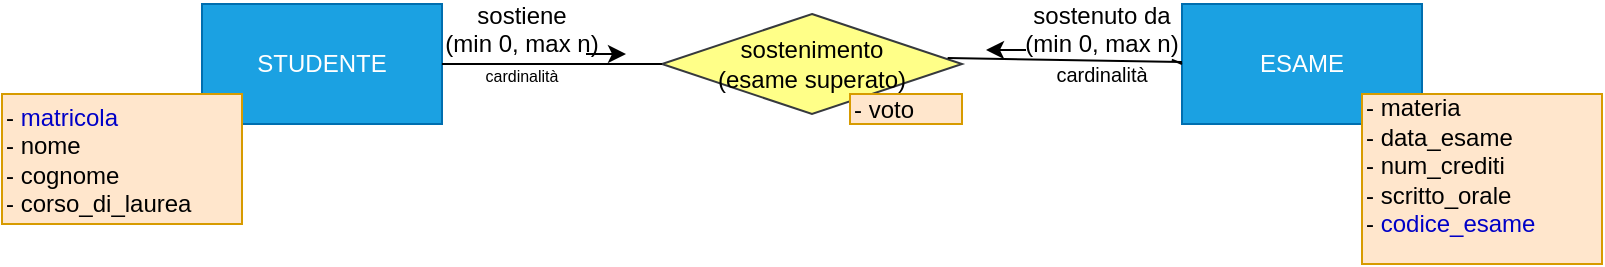 <mxfile version="22.0.3" type="device">
  <diagram name="Pagina-1" id="ZR_6BwqGiIvRILRJ7GTZ">
    <mxGraphModel dx="2245" dy="828" grid="1" gridSize="10" guides="1" tooltips="1" connect="1" arrows="1" fold="1" page="1" pageScale="1" pageWidth="827" pageHeight="1169" math="0" shadow="0">
      <root>
        <mxCell id="0" />
        <mxCell id="1" parent="0" />
        <mxCell id="5pUIbExQR0g4jcvAmIpD-1" value="ESAME" style="rounded=0;whiteSpace=wrap;html=1;fillColor=#1ba1e2;strokeColor=#006EAF;fontColor=#ffffff;" vertex="1" parent="1">
          <mxGeometry x="580" y="370" width="120" height="60" as="geometry" />
        </mxCell>
        <mxCell id="5pUIbExQR0g4jcvAmIpD-2" value="sostenimento&lt;br&gt;(esame superato)" style="rhombus;whiteSpace=wrap;html=1;fillColor=#ffff88;strokeColor=#36393d;" vertex="1" parent="1">
          <mxGeometry x="320" y="375" width="150" height="50" as="geometry" />
        </mxCell>
        <mxCell id="5pUIbExQR0g4jcvAmIpD-3" value="STUDENTE" style="rounded=0;whiteSpace=wrap;html=1;fillColor=#1ba1e2;strokeColor=#006EAF;fontColor=#ffffff;" vertex="1" parent="1">
          <mxGeometry x="90" y="370" width="120" height="60" as="geometry" />
        </mxCell>
        <mxCell id="5pUIbExQR0g4jcvAmIpD-4" value="- &lt;font color=&quot;#0000c7&quot;&gt;matricola&lt;/font&gt;&lt;br&gt;- nome&lt;br&gt;- cognome&lt;br&gt;- corso_di_laurea" style="text;html=1;strokeColor=#d79b00;fillColor=#ffe6cc;align=left;verticalAlign=middle;whiteSpace=wrap;rounded=0;" vertex="1" parent="1">
          <mxGeometry x="-10" y="415" width="120" height="65" as="geometry" />
        </mxCell>
        <mxCell id="5pUIbExQR0g4jcvAmIpD-5" value="&lt;div style=&quot;&quot;&gt;- materia&lt;/div&gt;&lt;div style=&quot;&quot;&gt;- data_esame&lt;/div&gt;&lt;div style=&quot;&quot;&gt;- num_crediti&lt;/div&gt;&lt;div style=&quot;&quot;&gt;- scritto_orale&lt;/div&gt;&lt;div style=&quot;&quot;&gt;- &lt;font color=&quot;#0000c7&quot;&gt;codice_esame&lt;/font&gt;&lt;/div&gt;&lt;div style=&quot;&quot;&gt;&lt;br&gt;&lt;/div&gt;" style="text;html=1;strokeColor=#d79b00;fillColor=#ffe6cc;align=left;verticalAlign=middle;whiteSpace=wrap;rounded=0;" vertex="1" parent="1">
          <mxGeometry x="670" y="415" width="120" height="85" as="geometry" />
        </mxCell>
        <mxCell id="5pUIbExQR0g4jcvAmIpD-6" value="&lt;div style=&quot;&quot;&gt;- voto&lt;/div&gt;" style="text;html=1;strokeColor=#d79b00;fillColor=#ffe6cc;align=left;verticalAlign=middle;whiteSpace=wrap;rounded=0;" vertex="1" parent="1">
          <mxGeometry x="414" y="415" width="56" height="15" as="geometry" />
        </mxCell>
        <mxCell id="5pUIbExQR0g4jcvAmIpD-7" value="" style="endArrow=none;html=1;rounded=0;" edge="1" parent="1" source="5pUIbExQR0g4jcvAmIpD-3">
          <mxGeometry width="50" height="50" relative="1" as="geometry">
            <mxPoint x="390" y="450" as="sourcePoint" />
            <mxPoint x="320" y="400" as="targetPoint" />
          </mxGeometry>
        </mxCell>
        <mxCell id="5pUIbExQR0g4jcvAmIpD-8" value="" style="endArrow=none;html=1;rounded=0;entryX=0;entryY=0.5;entryDx=0;entryDy=0;" edge="1" parent="1" target="5pUIbExQR0g4jcvAmIpD-1">
          <mxGeometry width="50" height="50" relative="1" as="geometry">
            <mxPoint x="574.914" y="397.832" as="sourcePoint" />
            <mxPoint x="590" y="399.5" as="targetPoint" />
          </mxGeometry>
        </mxCell>
        <mxCell id="5pUIbExQR0g4jcvAmIpD-9" value="sostenuto da&lt;br&gt;(min 0, max n)&lt;br&gt;&lt;font style=&quot;font-size: 10px;&quot;&gt;cardinalità&lt;/font&gt;" style="text;html=1;strokeColor=none;fillColor=none;align=center;verticalAlign=middle;whiteSpace=wrap;rounded=0;" vertex="1" parent="1">
          <mxGeometry x="500" y="374.5" width="80" height="30" as="geometry" />
        </mxCell>
        <mxCell id="5pUIbExQR0g4jcvAmIpD-10" value="" style="endArrow=classic;html=1;rounded=0;" edge="1" parent="1">
          <mxGeometry width="50" height="50" relative="1" as="geometry">
            <mxPoint x="282" y="395" as="sourcePoint" />
            <mxPoint x="302" y="395" as="targetPoint" />
          </mxGeometry>
        </mxCell>
        <mxCell id="5pUIbExQR0g4jcvAmIpD-11" value="" style="endArrow=classic;html=1;rounded=0;" edge="1" parent="1">
          <mxGeometry width="50" height="50" relative="1" as="geometry">
            <mxPoint x="502" y="393" as="sourcePoint" />
            <mxPoint x="482" y="393" as="targetPoint" />
          </mxGeometry>
        </mxCell>
        <mxCell id="5pUIbExQR0g4jcvAmIpD-12" value="" style="endArrow=none;html=1;rounded=0;exitX=1;exitY=0.5;exitDx=0;exitDy=0;" edge="1" parent="1" source="5pUIbExQR0g4jcvAmIpD-3" target="5pUIbExQR0g4jcvAmIpD-13">
          <mxGeometry width="50" height="50" relative="1" as="geometry">
            <mxPoint x="210" y="400" as="sourcePoint" />
            <mxPoint x="320" y="400" as="targetPoint" />
          </mxGeometry>
        </mxCell>
        <mxCell id="5pUIbExQR0g4jcvAmIpD-13" value="sostiene&lt;br&gt;(min 0, max n) &lt;font style=&quot;font-size: 8px;&quot;&gt;cardinalità&lt;/font&gt;" style="text;html=1;strokeColor=none;fillColor=none;align=center;verticalAlign=middle;whiteSpace=wrap;rounded=0;" vertex="1" parent="1">
          <mxGeometry x="210" y="372" width="80" height="35" as="geometry" />
        </mxCell>
        <mxCell id="5pUIbExQR0g4jcvAmIpD-16" value="" style="endArrow=none;html=1;rounded=0;exitX=0.952;exitY=0.441;exitDx=0;exitDy=0;exitPerimeter=0;" edge="1" parent="1" source="5pUIbExQR0g4jcvAmIpD-2" target="5pUIbExQR0g4jcvAmIpD-1">
          <mxGeometry width="50" height="50" relative="1" as="geometry">
            <mxPoint x="470" y="400" as="sourcePoint" />
            <mxPoint x="580" y="400" as="targetPoint" />
          </mxGeometry>
        </mxCell>
      </root>
    </mxGraphModel>
  </diagram>
</mxfile>
